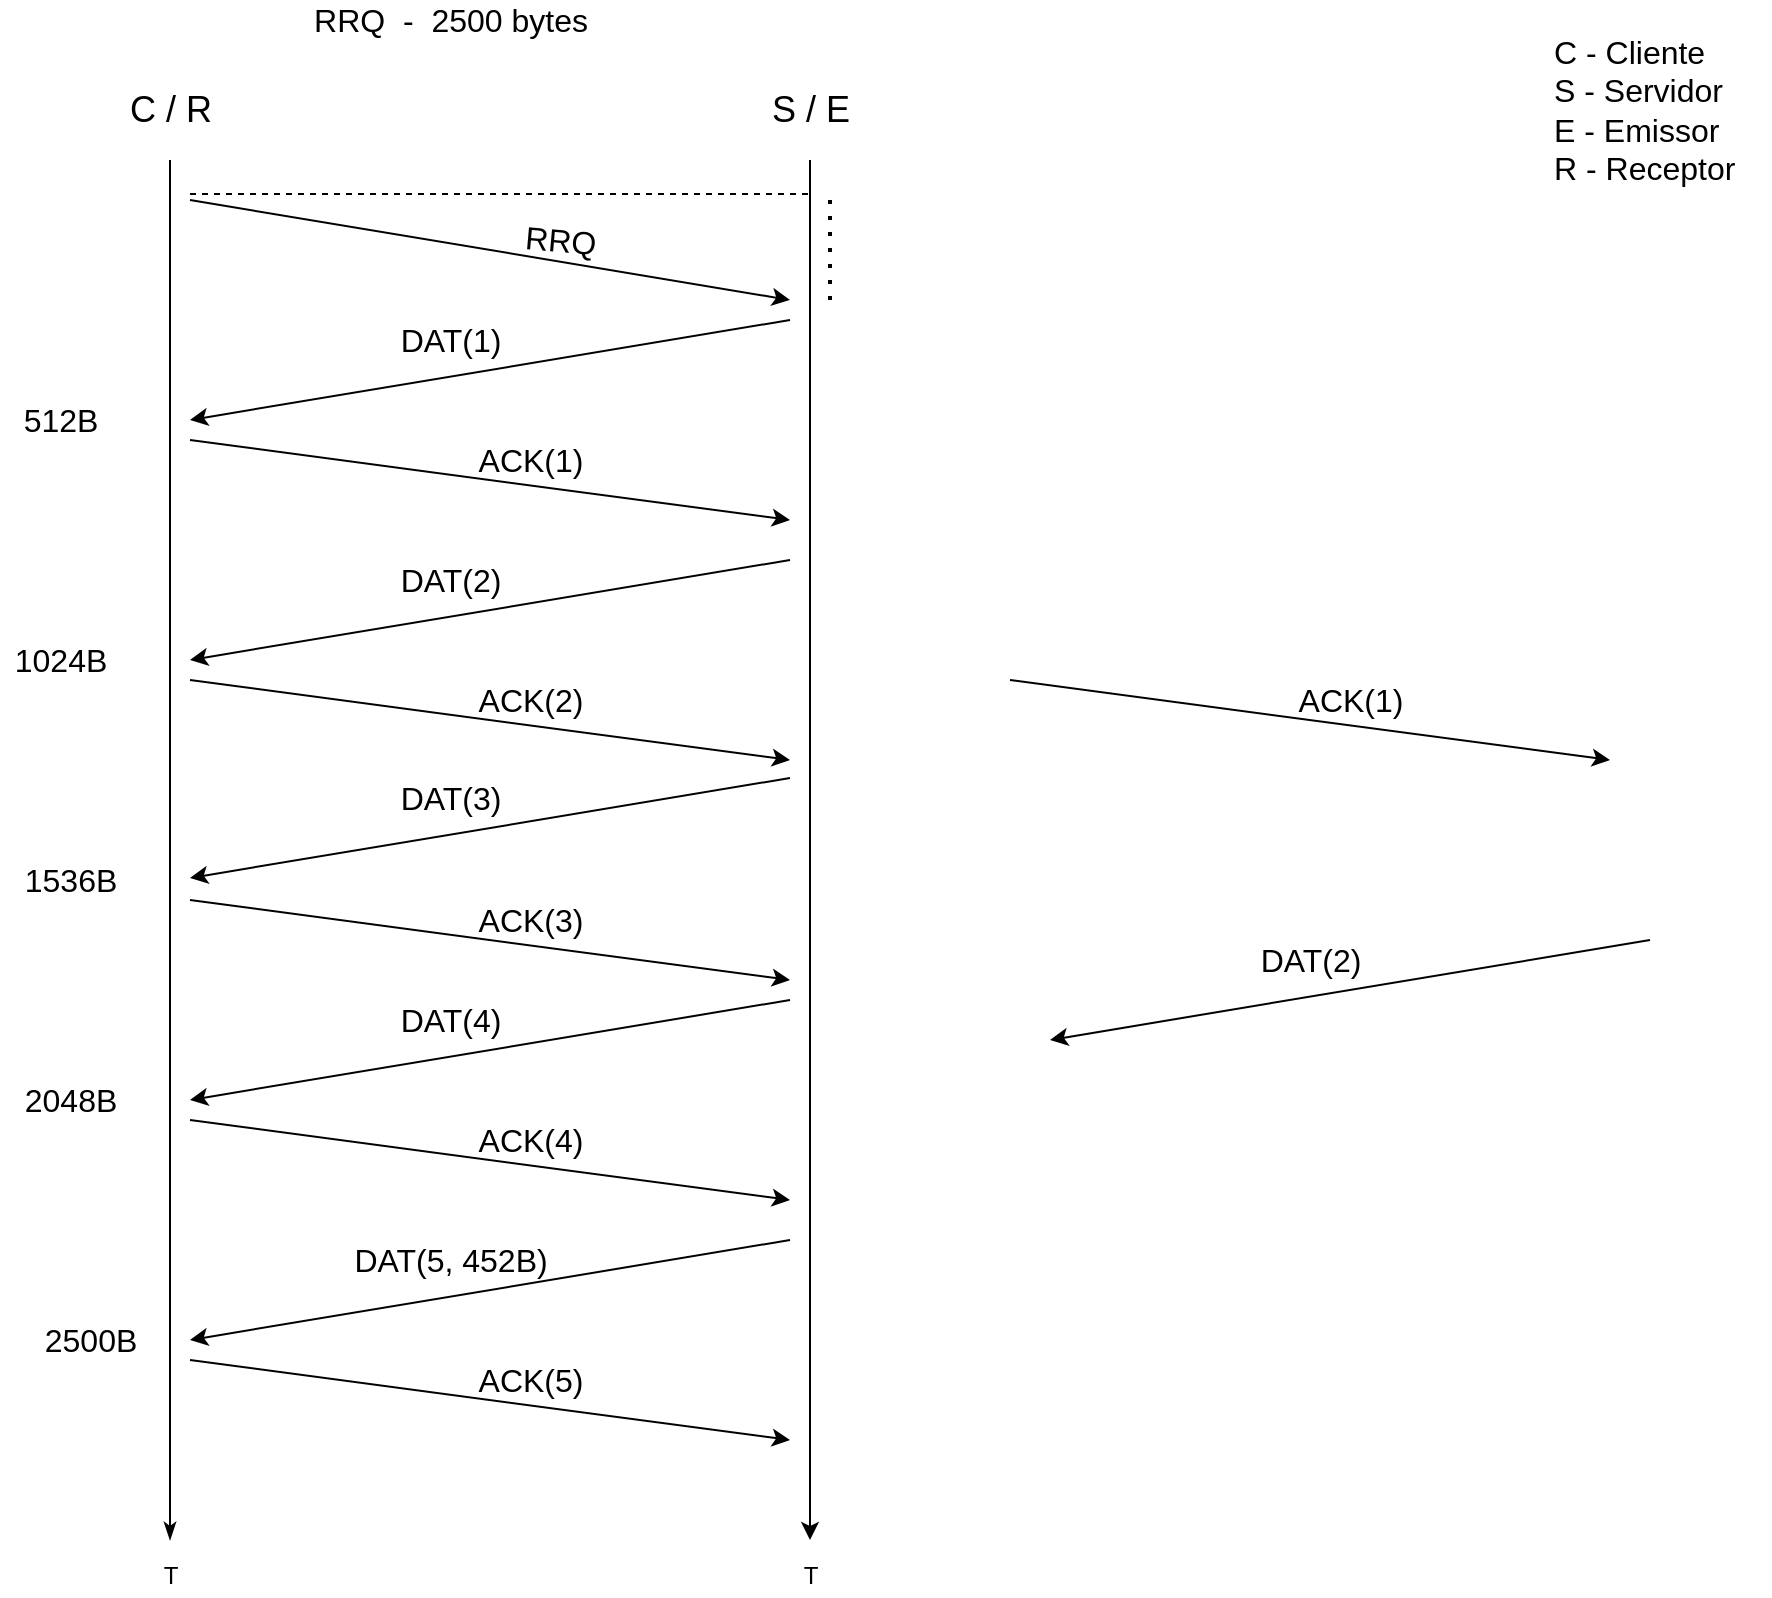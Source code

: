 <mxfile version="21.2.1" type="device" pages="4">
  <diagram id="YgB6XraWdOtSsOcZQZRv" name="RRQ">
    <mxGraphModel dx="1434" dy="925" grid="1" gridSize="10" guides="1" tooltips="1" connect="1" arrows="1" fold="1" page="1" pageScale="1" pageWidth="1169" pageHeight="827" math="0" shadow="0">
      <root>
        <mxCell id="0" />
        <mxCell id="1" parent="0" />
        <mxCell id="dNpubBIDQhL2eA7Wu7QT-1" value="" style="endArrow=none;html=1;rounded=0;startArrow=classicThin;startFill=1;" parent="1" edge="1">
          <mxGeometry width="50" height="50" relative="1" as="geometry">
            <mxPoint x="360" y="770" as="sourcePoint" />
            <mxPoint x="360" y="80" as="targetPoint" />
          </mxGeometry>
        </mxCell>
        <mxCell id="dNpubBIDQhL2eA7Wu7QT-2" value="" style="endArrow=none;html=1;rounded=0;startArrow=classic;startFill=1;" parent="1" edge="1">
          <mxGeometry width="50" height="50" relative="1" as="geometry">
            <mxPoint x="680" y="770" as="sourcePoint" />
            <mxPoint x="680" y="80" as="targetPoint" />
          </mxGeometry>
        </mxCell>
        <mxCell id="dNpubBIDQhL2eA7Wu7QT-3" value="T" style="text;html=1;align=center;verticalAlign=middle;resizable=0;points=[];autosize=1;strokeColor=none;fillColor=none;" parent="1" vertex="1">
          <mxGeometry x="350" y="778" width="20" height="20" as="geometry" />
        </mxCell>
        <mxCell id="dNpubBIDQhL2eA7Wu7QT-4" value="T" style="text;html=1;align=center;verticalAlign=middle;resizable=0;points=[];autosize=1;strokeColor=none;fillColor=none;" parent="1" vertex="1">
          <mxGeometry x="670" y="778" width="20" height="20" as="geometry" />
        </mxCell>
        <mxCell id="dNpubBIDQhL2eA7Wu7QT-5" value="C / R" style="text;html=1;align=center;verticalAlign=middle;resizable=0;points=[];autosize=1;strokeColor=none;fillColor=none;fontSize=18;" parent="1" vertex="1">
          <mxGeometry x="330" y="40" width="60" height="30" as="geometry" />
        </mxCell>
        <mxCell id="dNpubBIDQhL2eA7Wu7QT-6" value="C - Cliente&lt;br style=&quot;font-size: 16px;&quot;&gt;S - Servidor&lt;br style=&quot;font-size: 16px;&quot;&gt;E - Emissor&lt;br style=&quot;font-size: 16px;&quot;&gt;R - Receptor" style="text;html=1;align=left;verticalAlign=middle;resizable=0;points=[];autosize=1;strokeColor=none;fillColor=none;fontSize=16;" parent="1" vertex="1">
          <mxGeometry x="1050" y="15" width="110" height="80" as="geometry" />
        </mxCell>
        <mxCell id="dNpubBIDQhL2eA7Wu7QT-7" value="S / E" style="text;html=1;align=center;verticalAlign=middle;resizable=0;points=[];autosize=1;strokeColor=none;fillColor=none;fontSize=18;" parent="1" vertex="1">
          <mxGeometry x="655" y="40" width="50" height="30" as="geometry" />
        </mxCell>
        <mxCell id="dNpubBIDQhL2eA7Wu7QT-8" value="RRQ&amp;nbsp; -&amp;nbsp; 2500 bytes" style="text;html=1;align=center;verticalAlign=middle;resizable=0;points=[];autosize=1;strokeColor=none;fillColor=none;fontSize=16;" parent="1" vertex="1">
          <mxGeometry x="425" width="150" height="20" as="geometry" />
        </mxCell>
        <mxCell id="dNpubBIDQhL2eA7Wu7QT-9" value="" style="endArrow=classic;html=1;rounded=0;fontSize=16;" parent="1" edge="1">
          <mxGeometry width="50" height="50" relative="1" as="geometry">
            <mxPoint x="370" y="100" as="sourcePoint" />
            <mxPoint x="670" y="150" as="targetPoint" />
          </mxGeometry>
        </mxCell>
        <mxCell id="dNpubBIDQhL2eA7Wu7QT-10" value="" style="endArrow=none;html=1;rounded=0;fontSize=16;dashed=1;" parent="1" edge="1">
          <mxGeometry width="50" height="50" relative="1" as="geometry">
            <mxPoint x="370" y="97" as="sourcePoint" />
            <mxPoint x="680" y="97" as="targetPoint" />
          </mxGeometry>
        </mxCell>
        <mxCell id="dNpubBIDQhL2eA7Wu7QT-11" value="" style="endArrow=none;dashed=1;html=1;dashPattern=1 3;strokeWidth=2;rounded=0;fontSize=16;" parent="1" edge="1">
          <mxGeometry width="50" height="50" relative="1" as="geometry">
            <mxPoint x="690" y="150" as="sourcePoint" />
            <mxPoint x="690" y="100" as="targetPoint" />
          </mxGeometry>
        </mxCell>
        <mxCell id="dNpubBIDQhL2eA7Wu7QT-13" value="RRQ" style="text;html=1;align=center;verticalAlign=middle;resizable=0;points=[];autosize=1;strokeColor=none;fillColor=none;fontSize=16;rotation=5;" parent="1" vertex="1">
          <mxGeometry x="530" y="110" width="50" height="20" as="geometry" />
        </mxCell>
        <mxCell id="dNpubBIDQhL2eA7Wu7QT-14" value="" style="endArrow=classic;html=1;rounded=0;fontSize=16;" parent="1" edge="1">
          <mxGeometry width="50" height="50" relative="1" as="geometry">
            <mxPoint x="670" y="160" as="sourcePoint" />
            <mxPoint x="370" y="210" as="targetPoint" />
          </mxGeometry>
        </mxCell>
        <mxCell id="dNpubBIDQhL2eA7Wu7QT-15" value="DAT(1)" style="text;html=1;align=center;verticalAlign=middle;resizable=0;points=[];autosize=1;strokeColor=none;fillColor=none;fontSize=16;" parent="1" vertex="1">
          <mxGeometry x="465" y="160" width="70" height="20" as="geometry" />
        </mxCell>
        <mxCell id="dNpubBIDQhL2eA7Wu7QT-16" value="" style="endArrow=classic;html=1;rounded=0;fontSize=16;" parent="1" edge="1">
          <mxGeometry width="50" height="50" relative="1" as="geometry">
            <mxPoint x="370" y="220" as="sourcePoint" />
            <mxPoint x="670" y="260" as="targetPoint" />
          </mxGeometry>
        </mxCell>
        <mxCell id="dNpubBIDQhL2eA7Wu7QT-17" value="ACK(1)" style="text;html=1;align=center;verticalAlign=middle;resizable=0;points=[];autosize=1;strokeColor=none;fillColor=none;fontSize=16;" parent="1" vertex="1">
          <mxGeometry x="505" y="220" width="70" height="20" as="geometry" />
        </mxCell>
        <mxCell id="dNpubBIDQhL2eA7Wu7QT-18" value="512B" style="text;html=1;align=center;verticalAlign=middle;resizable=0;points=[];autosize=1;strokeColor=none;fillColor=none;fontSize=16;" parent="1" vertex="1">
          <mxGeometry x="280" y="200" width="50" height="20" as="geometry" />
        </mxCell>
        <mxCell id="dNpubBIDQhL2eA7Wu7QT-19" value="" style="endArrow=classic;html=1;rounded=0;fontSize=16;" parent="1" edge="1">
          <mxGeometry width="50" height="50" relative="1" as="geometry">
            <mxPoint x="670" y="280" as="sourcePoint" />
            <mxPoint x="370" y="330" as="targetPoint" />
          </mxGeometry>
        </mxCell>
        <mxCell id="dNpubBIDQhL2eA7Wu7QT-20" value="DAT(2)" style="text;html=1;align=center;verticalAlign=middle;resizable=0;points=[];autosize=1;strokeColor=none;fillColor=none;fontSize=16;" parent="1" vertex="1">
          <mxGeometry x="465" y="280" width="70" height="20" as="geometry" />
        </mxCell>
        <mxCell id="dNpubBIDQhL2eA7Wu7QT-21" value="1024B" style="text;html=1;align=center;verticalAlign=middle;resizable=0;points=[];autosize=1;strokeColor=none;fillColor=none;fontSize=16;" parent="1" vertex="1">
          <mxGeometry x="275" y="320" width="60" height="20" as="geometry" />
        </mxCell>
        <mxCell id="dNpubBIDQhL2eA7Wu7QT-22" value="" style="endArrow=classic;html=1;rounded=0;fontSize=16;" parent="1" edge="1">
          <mxGeometry width="50" height="50" relative="1" as="geometry">
            <mxPoint x="370" y="340" as="sourcePoint" />
            <mxPoint x="670" y="380" as="targetPoint" />
          </mxGeometry>
        </mxCell>
        <mxCell id="dNpubBIDQhL2eA7Wu7QT-23" value="ACK(2)" style="text;html=1;align=center;verticalAlign=middle;resizable=0;points=[];autosize=1;strokeColor=none;fillColor=none;fontSize=16;" parent="1" vertex="1">
          <mxGeometry x="505" y="340" width="70" height="20" as="geometry" />
        </mxCell>
        <mxCell id="dNpubBIDQhL2eA7Wu7QT-24" value="" style="endArrow=classic;html=1;rounded=0;fontSize=16;" parent="1" edge="1">
          <mxGeometry width="50" height="50" relative="1" as="geometry">
            <mxPoint x="780" y="340" as="sourcePoint" />
            <mxPoint x="1080" y="380" as="targetPoint" />
          </mxGeometry>
        </mxCell>
        <mxCell id="dNpubBIDQhL2eA7Wu7QT-25" value="ACK(1)" style="text;html=1;align=center;verticalAlign=middle;resizable=0;points=[];autosize=1;strokeColor=none;fillColor=none;fontSize=16;" parent="1" vertex="1">
          <mxGeometry x="915" y="340" width="70" height="20" as="geometry" />
        </mxCell>
        <mxCell id="dNpubBIDQhL2eA7Wu7QT-26" value="" style="endArrow=classic;html=1;rounded=0;fontSize=16;" parent="1" edge="1">
          <mxGeometry width="50" height="50" relative="1" as="geometry">
            <mxPoint x="670" y="389" as="sourcePoint" />
            <mxPoint x="370" y="439" as="targetPoint" />
          </mxGeometry>
        </mxCell>
        <mxCell id="dNpubBIDQhL2eA7Wu7QT-27" value="DAT(3)" style="text;html=1;align=center;verticalAlign=middle;resizable=0;points=[];autosize=1;strokeColor=none;fillColor=none;fontSize=16;" parent="1" vertex="1">
          <mxGeometry x="465" y="389" width="70" height="20" as="geometry" />
        </mxCell>
        <mxCell id="dNpubBIDQhL2eA7Wu7QT-28" value="" style="endArrow=classic;html=1;rounded=0;fontSize=16;" parent="1" edge="1">
          <mxGeometry width="50" height="50" relative="1" as="geometry">
            <mxPoint x="1100" y="470" as="sourcePoint" />
            <mxPoint x="800" y="520" as="targetPoint" />
          </mxGeometry>
        </mxCell>
        <mxCell id="dNpubBIDQhL2eA7Wu7QT-29" value="DAT(2)" style="text;html=1;align=center;verticalAlign=middle;resizable=0;points=[];autosize=1;strokeColor=none;fillColor=none;fontSize=16;" parent="1" vertex="1">
          <mxGeometry x="895" y="470" width="70" height="20" as="geometry" />
        </mxCell>
        <mxCell id="dNpubBIDQhL2eA7Wu7QT-30" value="1536B" style="text;html=1;align=center;verticalAlign=middle;resizable=0;points=[];autosize=1;strokeColor=none;fillColor=none;fontSize=16;" parent="1" vertex="1">
          <mxGeometry x="280" y="430" width="60" height="20" as="geometry" />
        </mxCell>
        <mxCell id="dNpubBIDQhL2eA7Wu7QT-31" value="" style="endArrow=classic;html=1;rounded=0;fontSize=16;" parent="1" edge="1">
          <mxGeometry width="50" height="50" relative="1" as="geometry">
            <mxPoint x="370" y="450" as="sourcePoint" />
            <mxPoint x="670" y="490" as="targetPoint" />
          </mxGeometry>
        </mxCell>
        <mxCell id="dNpubBIDQhL2eA7Wu7QT-32" value="ACK(3)" style="text;html=1;align=center;verticalAlign=middle;resizable=0;points=[];autosize=1;strokeColor=none;fillColor=none;fontSize=16;" parent="1" vertex="1">
          <mxGeometry x="505" y="450" width="70" height="20" as="geometry" />
        </mxCell>
        <mxCell id="dNpubBIDQhL2eA7Wu7QT-33" value="" style="endArrow=classic;html=1;rounded=0;fontSize=16;" parent="1" edge="1">
          <mxGeometry width="50" height="50" relative="1" as="geometry">
            <mxPoint x="670" y="500" as="sourcePoint" />
            <mxPoint x="370" y="550" as="targetPoint" />
          </mxGeometry>
        </mxCell>
        <mxCell id="dNpubBIDQhL2eA7Wu7QT-34" value="DAT(4)" style="text;html=1;align=center;verticalAlign=middle;resizable=0;points=[];autosize=1;strokeColor=none;fillColor=none;fontSize=16;" parent="1" vertex="1">
          <mxGeometry x="465" y="500" width="70" height="20" as="geometry" />
        </mxCell>
        <mxCell id="dNpubBIDQhL2eA7Wu7QT-36" value="2048B" style="text;html=1;align=center;verticalAlign=middle;resizable=0;points=[];autosize=1;strokeColor=none;fillColor=none;fontSize=16;" parent="1" vertex="1">
          <mxGeometry x="280" y="540" width="60" height="20" as="geometry" />
        </mxCell>
        <mxCell id="dNpubBIDQhL2eA7Wu7QT-37" value="" style="endArrow=classic;html=1;rounded=0;fontSize=16;" parent="1" edge="1">
          <mxGeometry width="50" height="50" relative="1" as="geometry">
            <mxPoint x="370" y="560" as="sourcePoint" />
            <mxPoint x="670" y="600" as="targetPoint" />
          </mxGeometry>
        </mxCell>
        <mxCell id="dNpubBIDQhL2eA7Wu7QT-38" value="ACK(4)" style="text;html=1;align=center;verticalAlign=middle;resizable=0;points=[];autosize=1;strokeColor=none;fillColor=none;fontSize=16;" parent="1" vertex="1">
          <mxGeometry x="505" y="560" width="70" height="20" as="geometry" />
        </mxCell>
        <mxCell id="dNpubBIDQhL2eA7Wu7QT-39" value="" style="endArrow=classic;html=1;rounded=0;fontSize=16;" parent="1" edge="1">
          <mxGeometry width="50" height="50" relative="1" as="geometry">
            <mxPoint x="670" y="620" as="sourcePoint" />
            <mxPoint x="370" y="670" as="targetPoint" />
          </mxGeometry>
        </mxCell>
        <mxCell id="dNpubBIDQhL2eA7Wu7QT-40" value="DAT(5, 452B)" style="text;html=1;align=center;verticalAlign=middle;resizable=0;points=[];autosize=1;strokeColor=none;fillColor=none;fontSize=16;" parent="1" vertex="1">
          <mxGeometry x="445" y="620" width="110" height="20" as="geometry" />
        </mxCell>
        <mxCell id="dNpubBIDQhL2eA7Wu7QT-42" value="2500B" style="text;html=1;align=center;verticalAlign=middle;resizable=0;points=[];autosize=1;strokeColor=none;fillColor=none;fontSize=16;" parent="1" vertex="1">
          <mxGeometry x="290" y="660" width="60" height="20" as="geometry" />
        </mxCell>
        <mxCell id="dNpubBIDQhL2eA7Wu7QT-43" value="" style="endArrow=classic;html=1;rounded=0;fontSize=16;" parent="1" edge="1">
          <mxGeometry width="50" height="50" relative="1" as="geometry">
            <mxPoint x="370" y="680" as="sourcePoint" />
            <mxPoint x="670" y="720" as="targetPoint" />
          </mxGeometry>
        </mxCell>
        <mxCell id="dNpubBIDQhL2eA7Wu7QT-44" value="ACK(5)" style="text;html=1;align=center;verticalAlign=middle;resizable=0;points=[];autosize=1;strokeColor=none;fillColor=none;fontSize=16;" parent="1" vertex="1">
          <mxGeometry x="505" y="680" width="70" height="20" as="geometry" />
        </mxCell>
      </root>
    </mxGraphModel>
  </diagram>
  <diagram id="hvEuCJ93GC18a9NEEStX" name="RRQ (erro DAT)">
    <mxGraphModel dx="1169" dy="922" grid="1" gridSize="10" guides="1" tooltips="1" connect="1" arrows="1" fold="1" page="1" pageScale="1" pageWidth="1169" pageHeight="827" math="0" shadow="0">
      <root>
        <mxCell id="0" />
        <mxCell id="1" parent="0" />
        <mxCell id="cgkKiZOeIZy3N6EwRu0r-1" value="" style="endArrow=none;html=1;rounded=0;startArrow=classicThin;startFill=1;" parent="1" edge="1">
          <mxGeometry width="50" height="50" relative="1" as="geometry">
            <mxPoint x="765" y="770" as="sourcePoint" />
            <mxPoint x="765" y="80" as="targetPoint" />
          </mxGeometry>
        </mxCell>
        <mxCell id="cgkKiZOeIZy3N6EwRu0r-2" value="" style="endArrow=none;html=1;rounded=0;startArrow=classic;startFill=1;" parent="1" edge="1">
          <mxGeometry width="50" height="50" relative="1" as="geometry">
            <mxPoint x="1085" y="770" as="sourcePoint" />
            <mxPoint x="1085" y="80" as="targetPoint" />
          </mxGeometry>
        </mxCell>
        <mxCell id="cgkKiZOeIZy3N6EwRu0r-3" value="T" style="text;html=1;align=center;verticalAlign=middle;resizable=0;points=[];autosize=1;strokeColor=none;fillColor=none;" parent="1" vertex="1">
          <mxGeometry x="755" y="778" width="20" height="20" as="geometry" />
        </mxCell>
        <mxCell id="cgkKiZOeIZy3N6EwRu0r-4" value="T" style="text;html=1;align=center;verticalAlign=middle;resizable=0;points=[];autosize=1;strokeColor=none;fillColor=none;" parent="1" vertex="1">
          <mxGeometry x="1075" y="778" width="20" height="20" as="geometry" />
        </mxCell>
        <mxCell id="cgkKiZOeIZy3N6EwRu0r-5" value="C / R" style="text;html=1;align=center;verticalAlign=middle;resizable=0;points=[];autosize=1;strokeColor=none;fillColor=none;fontSize=18;" parent="1" vertex="1">
          <mxGeometry x="735" y="40" width="60" height="30" as="geometry" />
        </mxCell>
        <mxCell id="cgkKiZOeIZy3N6EwRu0r-7" value="S / E" style="text;html=1;align=center;verticalAlign=middle;resizable=0;points=[];autosize=1;strokeColor=none;fillColor=none;fontSize=18;" parent="1" vertex="1">
          <mxGeometry x="1060" y="40" width="50" height="30" as="geometry" />
        </mxCell>
        <mxCell id="cgkKiZOeIZy3N6EwRu0r-8" value="RRQ&amp;nbsp; -&amp;nbsp; 2500 bytes" style="text;html=1;align=center;verticalAlign=middle;resizable=0;points=[];autosize=1;strokeColor=none;fillColor=none;fontSize=16;" parent="1" vertex="1">
          <mxGeometry x="425" width="150" height="20" as="geometry" />
        </mxCell>
        <mxCell id="cgkKiZOeIZy3N6EwRu0r-9" value="" style="endArrow=classic;html=1;rounded=0;fontSize=16;" parent="1" edge="1">
          <mxGeometry width="50" height="50" relative="1" as="geometry">
            <mxPoint x="775" y="100" as="sourcePoint" />
            <mxPoint x="1075" y="150" as="targetPoint" />
          </mxGeometry>
        </mxCell>
        <mxCell id="cgkKiZOeIZy3N6EwRu0r-10" value="" style="endArrow=none;html=1;rounded=0;fontSize=16;dashed=1;" parent="1" edge="1">
          <mxGeometry width="50" height="50" relative="1" as="geometry">
            <mxPoint x="775" y="97" as="sourcePoint" />
            <mxPoint x="1085" y="97" as="targetPoint" />
          </mxGeometry>
        </mxCell>
        <mxCell id="cgkKiZOeIZy3N6EwRu0r-11" value="" style="endArrow=none;dashed=1;html=1;dashPattern=1 3;strokeWidth=2;rounded=0;fontSize=16;" parent="1" edge="1">
          <mxGeometry width="50" height="50" relative="1" as="geometry">
            <mxPoint x="1095" y="150" as="sourcePoint" />
            <mxPoint x="1095" y="100" as="targetPoint" />
          </mxGeometry>
        </mxCell>
        <mxCell id="cgkKiZOeIZy3N6EwRu0r-12" value="RRQ" style="text;html=1;align=center;verticalAlign=middle;resizable=0;points=[];autosize=1;strokeColor=none;fillColor=none;fontSize=16;rotation=5;" parent="1" vertex="1">
          <mxGeometry x="935" y="110" width="50" height="20" as="geometry" />
        </mxCell>
        <mxCell id="cgkKiZOeIZy3N6EwRu0r-13" value="" style="endArrow=classic;html=1;rounded=0;fontSize=16;" parent="1" edge="1">
          <mxGeometry width="50" height="50" relative="1" as="geometry">
            <mxPoint x="1075" y="160" as="sourcePoint" />
            <mxPoint x="775" y="210" as="targetPoint" />
          </mxGeometry>
        </mxCell>
        <mxCell id="cgkKiZOeIZy3N6EwRu0r-14" value="DAT(1)" style="text;html=1;align=center;verticalAlign=middle;resizable=0;points=[];autosize=1;strokeColor=none;fillColor=none;fontSize=16;" parent="1" vertex="1">
          <mxGeometry x="870" y="160" width="70" height="20" as="geometry" />
        </mxCell>
        <mxCell id="cgkKiZOeIZy3N6EwRu0r-15" value="" style="endArrow=classic;html=1;rounded=0;fontSize=16;" parent="1" edge="1">
          <mxGeometry width="50" height="50" relative="1" as="geometry">
            <mxPoint x="775" y="220" as="sourcePoint" />
            <mxPoint x="1075" y="260" as="targetPoint" />
          </mxGeometry>
        </mxCell>
        <mxCell id="cgkKiZOeIZy3N6EwRu0r-16" value="ACK(1)" style="text;html=1;align=center;verticalAlign=middle;resizable=0;points=[];autosize=1;strokeColor=none;fillColor=none;fontSize=16;" parent="1" vertex="1">
          <mxGeometry x="910" y="220" width="70" height="20" as="geometry" />
        </mxCell>
        <mxCell id="cgkKiZOeIZy3N6EwRu0r-17" value="512B" style="text;html=1;align=center;verticalAlign=middle;resizable=0;points=[];autosize=1;strokeColor=none;fillColor=none;fontSize=16;" parent="1" vertex="1">
          <mxGeometry x="685" y="200" width="50" height="20" as="geometry" />
        </mxCell>
        <mxCell id="cgkKiZOeIZy3N6EwRu0r-18" value="" style="endArrow=classic;html=1;rounded=0;fontSize=16;" parent="1" edge="1">
          <mxGeometry width="50" height="50" relative="1" as="geometry">
            <mxPoint x="1075" y="280" as="sourcePoint" />
            <mxPoint x="775" y="330" as="targetPoint" />
          </mxGeometry>
        </mxCell>
        <mxCell id="cgkKiZOeIZy3N6EwRu0r-19" value="DAT(2)" style="text;html=1;align=center;verticalAlign=middle;resizable=0;points=[];autosize=1;strokeColor=none;fillColor=none;fontSize=16;" parent="1" vertex="1">
          <mxGeometry x="870" y="280" width="70" height="20" as="geometry" />
        </mxCell>
        <mxCell id="cgkKiZOeIZy3N6EwRu0r-20" value="1024B" style="text;html=1;align=center;verticalAlign=middle;resizable=0;points=[];autosize=1;strokeColor=none;fillColor=none;fontSize=16;" parent="1" vertex="1">
          <mxGeometry x="680" y="320" width="60" height="20" as="geometry" />
        </mxCell>
        <mxCell id="cgkKiZOeIZy3N6EwRu0r-21" value="" style="endArrow=classic;html=1;rounded=0;fontSize=16;" parent="1" edge="1">
          <mxGeometry width="50" height="50" relative="1" as="geometry">
            <mxPoint x="775" y="340" as="sourcePoint" />
            <mxPoint x="1075" y="380" as="targetPoint" />
          </mxGeometry>
        </mxCell>
        <mxCell id="cgkKiZOeIZy3N6EwRu0r-22" value="ACK(2)" style="text;html=1;align=center;verticalAlign=middle;resizable=0;points=[];autosize=1;strokeColor=none;fillColor=none;fontSize=16;" parent="1" vertex="1">
          <mxGeometry x="910" y="340" width="70" height="20" as="geometry" />
        </mxCell>
        <mxCell id="cgkKiZOeIZy3N6EwRu0r-25" value="" style="endArrow=classic;html=1;rounded=0;fontSize=16;" parent="1" edge="1">
          <mxGeometry width="50" height="50" relative="1" as="geometry">
            <mxPoint x="1075" y="389" as="sourcePoint" />
            <mxPoint x="915" y="420" as="targetPoint" />
          </mxGeometry>
        </mxCell>
        <mxCell id="cgkKiZOeIZy3N6EwRu0r-26" value="DAT(3)" style="text;html=1;align=center;verticalAlign=middle;resizable=0;points=[];autosize=1;strokeColor=none;fillColor=none;fontSize=16;" parent="1" vertex="1">
          <mxGeometry x="870" y="389" width="70" height="20" as="geometry" />
        </mxCell>
        <mxCell id="cgkKiZOeIZy3N6EwRu0r-42" value="X" style="text;html=1;align=center;verticalAlign=middle;resizable=0;points=[];autosize=1;strokeColor=none;fillColor=none;fontSize=16;" parent="1" vertex="1">
          <mxGeometry x="880" y="413" width="30" height="20" as="geometry" />
        </mxCell>
        <mxCell id="cgkKiZOeIZy3N6EwRu0r-44" value="" style="endArrow=none;dashed=1;html=1;dashPattern=1 3;strokeWidth=2;rounded=0;fontSize=16;" parent="1" edge="1">
          <mxGeometry width="50" height="50" relative="1" as="geometry">
            <mxPoint x="1095" y="499" as="sourcePoint" />
            <mxPoint x="1095" y="389" as="targetPoint" />
          </mxGeometry>
        </mxCell>
        <mxCell id="cgkKiZOeIZy3N6EwRu0r-47" value="" style="endArrow=classic;html=1;rounded=0;fontSize=16;" parent="1" edge="1">
          <mxGeometry width="50" height="50" relative="1" as="geometry">
            <mxPoint x="1075" y="490" as="sourcePoint" />
            <mxPoint x="785" y="530" as="targetPoint" />
          </mxGeometry>
        </mxCell>
        <mxCell id="cgkKiZOeIZy3N6EwRu0r-48" value="DAT(3)" style="text;html=1;align=center;verticalAlign=middle;resizable=0;points=[];autosize=1;strokeColor=none;fillColor=none;fontSize=16;" parent="1" vertex="1">
          <mxGeometry x="880" y="490" width="70" height="20" as="geometry" />
        </mxCell>
        <mxCell id="cgkKiZOeIZy3N6EwRu0r-49" value="" style="endArrow=classic;html=1;rounded=0;fontSize=16;" parent="1" edge="1">
          <mxGeometry width="50" height="50" relative="1" as="geometry">
            <mxPoint x="785" y="540" as="sourcePoint" />
            <mxPoint x="1085" y="580" as="targetPoint" />
          </mxGeometry>
        </mxCell>
        <mxCell id="cgkKiZOeIZy3N6EwRu0r-50" value="ACK(3)" style="text;html=1;align=center;verticalAlign=middle;resizable=0;points=[];autosize=1;strokeColor=none;fillColor=none;fontSize=16;" parent="1" vertex="1">
          <mxGeometry x="910" y="540" width="70" height="20" as="geometry" />
        </mxCell>
        <mxCell id="cgkKiZOeIZy3N6EwRu0r-80" value="" style="endArrow=none;html=1;rounded=0;startArrow=classicThin;startFill=1;" parent="1" edge="1">
          <mxGeometry width="50" height="50" relative="1" as="geometry">
            <mxPoint x="165" y="770" as="sourcePoint" />
            <mxPoint x="165" y="80" as="targetPoint" />
          </mxGeometry>
        </mxCell>
        <mxCell id="cgkKiZOeIZy3N6EwRu0r-81" value="" style="endArrow=none;html=1;rounded=0;startArrow=classic;startFill=1;" parent="1" edge="1">
          <mxGeometry width="50" height="50" relative="1" as="geometry">
            <mxPoint x="485" y="770" as="sourcePoint" />
            <mxPoint x="485" y="80" as="targetPoint" />
          </mxGeometry>
        </mxCell>
        <mxCell id="cgkKiZOeIZy3N6EwRu0r-82" value="T" style="text;html=1;align=center;verticalAlign=middle;resizable=0;points=[];autosize=1;strokeColor=none;fillColor=none;" parent="1" vertex="1">
          <mxGeometry x="155" y="778" width="20" height="20" as="geometry" />
        </mxCell>
        <mxCell id="cgkKiZOeIZy3N6EwRu0r-83" value="T" style="text;html=1;align=center;verticalAlign=middle;resizable=0;points=[];autosize=1;strokeColor=none;fillColor=none;" parent="1" vertex="1">
          <mxGeometry x="475" y="778" width="20" height="20" as="geometry" />
        </mxCell>
        <mxCell id="cgkKiZOeIZy3N6EwRu0r-84" value="C / R" style="text;html=1;align=center;verticalAlign=middle;resizable=0;points=[];autosize=1;strokeColor=none;fillColor=none;fontSize=18;" parent="1" vertex="1">
          <mxGeometry x="135" y="40" width="60" height="30" as="geometry" />
        </mxCell>
        <mxCell id="cgkKiZOeIZy3N6EwRu0r-85" value="S / E" style="text;html=1;align=center;verticalAlign=middle;resizable=0;points=[];autosize=1;strokeColor=none;fillColor=none;fontSize=18;" parent="1" vertex="1">
          <mxGeometry x="460" y="40" width="50" height="30" as="geometry" />
        </mxCell>
        <mxCell id="cgkKiZOeIZy3N6EwRu0r-86" value="" style="endArrow=classic;html=1;rounded=0;fontSize=16;" parent="1" edge="1">
          <mxGeometry width="50" height="50" relative="1" as="geometry">
            <mxPoint x="175" y="100" as="sourcePoint" />
            <mxPoint x="475" y="150" as="targetPoint" />
          </mxGeometry>
        </mxCell>
        <mxCell id="cgkKiZOeIZy3N6EwRu0r-87" value="" style="endArrow=none;html=1;rounded=0;fontSize=16;dashed=1;" parent="1" edge="1">
          <mxGeometry width="50" height="50" relative="1" as="geometry">
            <mxPoint x="175" y="97" as="sourcePoint" />
            <mxPoint x="485" y="97" as="targetPoint" />
          </mxGeometry>
        </mxCell>
        <mxCell id="cgkKiZOeIZy3N6EwRu0r-88" value="" style="endArrow=none;dashed=1;html=1;dashPattern=1 3;strokeWidth=2;rounded=0;fontSize=16;" parent="1" edge="1">
          <mxGeometry width="50" height="50" relative="1" as="geometry">
            <mxPoint x="495" y="150" as="sourcePoint" />
            <mxPoint x="495" y="100" as="targetPoint" />
          </mxGeometry>
        </mxCell>
        <mxCell id="cgkKiZOeIZy3N6EwRu0r-89" value="RRQ" style="text;html=1;align=center;verticalAlign=middle;resizable=0;points=[];autosize=1;strokeColor=none;fillColor=none;fontSize=16;rotation=5;" parent="1" vertex="1">
          <mxGeometry x="335" y="110" width="50" height="20" as="geometry" />
        </mxCell>
        <mxCell id="cgkKiZOeIZy3N6EwRu0r-90" value="" style="endArrow=classic;html=1;rounded=0;fontSize=16;" parent="1" edge="1">
          <mxGeometry width="50" height="50" relative="1" as="geometry">
            <mxPoint x="475" y="160" as="sourcePoint" />
            <mxPoint x="175" y="210" as="targetPoint" />
          </mxGeometry>
        </mxCell>
        <mxCell id="cgkKiZOeIZy3N6EwRu0r-91" value="DAT(1)" style="text;html=1;align=center;verticalAlign=middle;resizable=0;points=[];autosize=1;strokeColor=none;fillColor=none;fontSize=16;" parent="1" vertex="1">
          <mxGeometry x="270" y="160" width="70" height="20" as="geometry" />
        </mxCell>
        <mxCell id="cgkKiZOeIZy3N6EwRu0r-92" value="" style="endArrow=classic;html=1;rounded=0;fontSize=16;" parent="1" edge="1">
          <mxGeometry width="50" height="50" relative="1" as="geometry">
            <mxPoint x="175" y="220" as="sourcePoint" />
            <mxPoint x="475" y="260" as="targetPoint" />
          </mxGeometry>
        </mxCell>
        <mxCell id="cgkKiZOeIZy3N6EwRu0r-93" value="ACK(1)" style="text;html=1;align=center;verticalAlign=middle;resizable=0;points=[];autosize=1;strokeColor=none;fillColor=none;fontSize=16;" parent="1" vertex="1">
          <mxGeometry x="310" y="220" width="70" height="20" as="geometry" />
        </mxCell>
        <mxCell id="cgkKiZOeIZy3N6EwRu0r-94" value="512B" style="text;html=1;align=center;verticalAlign=middle;resizable=0;points=[];autosize=1;strokeColor=none;fillColor=none;fontSize=16;" parent="1" vertex="1">
          <mxGeometry x="85" y="200" width="50" height="20" as="geometry" />
        </mxCell>
        <mxCell id="cgkKiZOeIZy3N6EwRu0r-95" value="" style="endArrow=classic;html=1;rounded=0;fontSize=16;" parent="1" edge="1">
          <mxGeometry width="50" height="50" relative="1" as="geometry">
            <mxPoint x="475" y="280" as="sourcePoint" />
            <mxPoint x="175" y="330" as="targetPoint" />
          </mxGeometry>
        </mxCell>
        <mxCell id="cgkKiZOeIZy3N6EwRu0r-96" value="DAT(2)" style="text;html=1;align=center;verticalAlign=middle;resizable=0;points=[];autosize=1;strokeColor=none;fillColor=none;fontSize=16;" parent="1" vertex="1">
          <mxGeometry x="270" y="280" width="70" height="20" as="geometry" />
        </mxCell>
        <mxCell id="cgkKiZOeIZy3N6EwRu0r-97" value="1024B" style="text;html=1;align=center;verticalAlign=middle;resizable=0;points=[];autosize=1;strokeColor=none;fillColor=none;fontSize=16;" parent="1" vertex="1">
          <mxGeometry x="80" y="320" width="60" height="20" as="geometry" />
        </mxCell>
        <mxCell id="cgkKiZOeIZy3N6EwRu0r-98" value="" style="endArrow=classic;html=1;rounded=0;fontSize=16;" parent="1" edge="1">
          <mxGeometry width="50" height="50" relative="1" as="geometry">
            <mxPoint x="175" y="340" as="sourcePoint" />
            <mxPoint x="475" y="380" as="targetPoint" />
          </mxGeometry>
        </mxCell>
        <mxCell id="cgkKiZOeIZy3N6EwRu0r-99" value="ACK(2)" style="text;html=1;align=center;verticalAlign=middle;resizable=0;points=[];autosize=1;strokeColor=none;fillColor=none;fontSize=16;" parent="1" vertex="1">
          <mxGeometry x="310" y="340" width="70" height="20" as="geometry" />
        </mxCell>
        <mxCell id="cgkKiZOeIZy3N6EwRu0r-100" value="" style="endArrow=classic;html=1;rounded=0;fontSize=16;" parent="1" edge="1">
          <mxGeometry width="50" height="50" relative="1" as="geometry">
            <mxPoint x="475" y="389" as="sourcePoint" />
            <mxPoint x="315" y="420" as="targetPoint" />
          </mxGeometry>
        </mxCell>
        <mxCell id="cgkKiZOeIZy3N6EwRu0r-101" value="DAT(3)" style="text;html=1;align=center;verticalAlign=middle;resizable=0;points=[];autosize=1;strokeColor=none;fillColor=none;fontSize=16;" parent="1" vertex="1">
          <mxGeometry x="270" y="389" width="70" height="20" as="geometry" />
        </mxCell>
        <mxCell id="cgkKiZOeIZy3N6EwRu0r-102" value="X" style="text;html=1;align=center;verticalAlign=middle;resizable=0;points=[];autosize=1;strokeColor=none;fillColor=none;fontSize=16;" parent="1" vertex="1">
          <mxGeometry x="280" y="413" width="30" height="20" as="geometry" />
        </mxCell>
        <mxCell id="cgkKiZOeIZy3N6EwRu0r-103" value="" style="endArrow=none;dashed=1;html=1;dashPattern=1 3;strokeWidth=2;rounded=0;fontSize=16;" parent="1" edge="1">
          <mxGeometry width="50" height="50" relative="1" as="geometry">
            <mxPoint x="151" y="450" as="sourcePoint" />
            <mxPoint x="151" y="340" as="targetPoint" />
          </mxGeometry>
        </mxCell>
        <mxCell id="cgkKiZOeIZy3N6EwRu0r-104" value="" style="endArrow=none;dashed=1;html=1;dashPattern=1 3;strokeWidth=2;rounded=0;fontSize=16;" parent="1" edge="1">
          <mxGeometry width="50" height="50" relative="1" as="geometry">
            <mxPoint x="495" y="532" as="sourcePoint" />
            <mxPoint x="495" y="397" as="targetPoint" />
          </mxGeometry>
        </mxCell>
        <mxCell id="cgkKiZOeIZy3N6EwRu0r-105" value="" style="endArrow=classic;html=1;rounded=0;fontSize=16;" parent="1" edge="1">
          <mxGeometry width="50" height="50" relative="1" as="geometry">
            <mxPoint x="470" y="510" as="sourcePoint" />
            <mxPoint x="180" y="550" as="targetPoint" />
          </mxGeometry>
        </mxCell>
        <mxCell id="cgkKiZOeIZy3N6EwRu0r-106" value="DAT(3)" style="text;html=1;align=center;verticalAlign=middle;resizable=0;points=[];autosize=1;strokeColor=none;fillColor=none;fontSize=16;" parent="1" vertex="1">
          <mxGeometry x="275" y="510" width="70" height="20" as="geometry" />
        </mxCell>
        <mxCell id="cgkKiZOeIZy3N6EwRu0r-107" value="" style="endArrow=classic;html=1;rounded=0;fontSize=16;" parent="1" edge="1">
          <mxGeometry width="50" height="50" relative="1" as="geometry">
            <mxPoint x="165" y="450" as="sourcePoint" />
            <mxPoint x="465" y="490" as="targetPoint" />
          </mxGeometry>
        </mxCell>
        <mxCell id="cgkKiZOeIZy3N6EwRu0r-108" value="ACK(2)" style="text;html=1;align=center;verticalAlign=middle;resizable=0;points=[];autosize=1;strokeColor=none;fillColor=none;fontSize=16;" parent="1" vertex="1">
          <mxGeometry x="290" y="450" width="70" height="20" as="geometry" />
        </mxCell>
      </root>
    </mxGraphModel>
  </diagram>
  <diagram id="fneLlodjCTJVrSFPwkJU" name="WRQ">
    <mxGraphModel dx="1434" dy="925" grid="1" gridSize="10" guides="1" tooltips="1" connect="1" arrows="1" fold="1" page="1" pageScale="1" pageWidth="827" pageHeight="1169" math="0" shadow="0">
      <root>
        <mxCell id="0" />
        <mxCell id="1" parent="0" />
        <mxCell id="ZJhVPzHzz04Rej_fqiO_-1" value="WRQ&amp;nbsp; -&amp;nbsp; 2560 bytes" style="text;html=1;align=center;verticalAlign=middle;resizable=0;points=[];autosize=1;strokeColor=none;fillColor=none;fontSize=16;" parent="1" vertex="1">
          <mxGeometry x="425" y="1" width="160" height="20" as="geometry" />
        </mxCell>
        <mxCell id="U8hw2oZMTjpd9uHfugVz-1" value="" style="endArrow=none;html=1;rounded=0;startArrow=classicThin;startFill=1;" parent="1" edge="1">
          <mxGeometry width="50" height="50" relative="1" as="geometry">
            <mxPoint x="360" y="850" as="sourcePoint" />
            <mxPoint x="360" y="50" as="targetPoint" />
          </mxGeometry>
        </mxCell>
        <mxCell id="U8hw2oZMTjpd9uHfugVz-2" value="" style="endArrow=none;html=1;rounded=0;startArrow=classic;startFill=1;" parent="1" edge="1">
          <mxGeometry width="50" height="50" relative="1" as="geometry">
            <mxPoint x="680" y="850" as="sourcePoint" />
            <mxPoint x="680" y="50" as="targetPoint" />
          </mxGeometry>
        </mxCell>
        <mxCell id="U8hw2oZMTjpd9uHfugVz-3" value="T" style="text;html=1;align=center;verticalAlign=middle;resizable=0;points=[];autosize=1;strokeColor=none;fillColor=none;" parent="1" vertex="1">
          <mxGeometry x="350" y="860" width="20" height="20" as="geometry" />
        </mxCell>
        <mxCell id="U8hw2oZMTjpd9uHfugVz-4" value="T" style="text;html=1;align=center;verticalAlign=middle;resizable=0;points=[];autosize=1;strokeColor=none;fillColor=none;" parent="1" vertex="1">
          <mxGeometry x="670" y="860" width="20" height="20" as="geometry" />
        </mxCell>
        <mxCell id="U8hw2oZMTjpd9uHfugVz-5" value="C / E" style="text;html=1;align=center;verticalAlign=middle;resizable=0;points=[];autosize=1;strokeColor=none;fillColor=none;fontSize=18;" parent="1" vertex="1">
          <mxGeometry x="330" y="16" width="60" height="30" as="geometry" />
        </mxCell>
        <mxCell id="U8hw2oZMTjpd9uHfugVz-6" value="C - Cliente&lt;br style=&quot;font-size: 16px;&quot;&gt;S - Servidor&lt;br style=&quot;font-size: 16px;&quot;&gt;E - Emissor&lt;br style=&quot;font-size: 16px;&quot;&gt;R - Receptor" style="text;html=1;align=left;verticalAlign=middle;resizable=0;points=[];autosize=1;strokeColor=none;fillColor=none;fontSize=16;" parent="1" vertex="1">
          <mxGeometry x="1050" y="15" width="110" height="80" as="geometry" />
        </mxCell>
        <mxCell id="U8hw2oZMTjpd9uHfugVz-7" value="S / R" style="text;html=1;align=center;verticalAlign=middle;resizable=0;points=[];autosize=1;strokeColor=none;fillColor=none;fontSize=18;" parent="1" vertex="1">
          <mxGeometry x="650" y="16" width="60" height="30" as="geometry" />
        </mxCell>
        <mxCell id="U8hw2oZMTjpd9uHfugVz-8" value="" style="endArrow=classic;html=1;rounded=0;fontSize=16;" parent="1" edge="1">
          <mxGeometry width="50" height="50" relative="1" as="geometry">
            <mxPoint x="370" y="70" as="sourcePoint" />
            <mxPoint x="670" y="120" as="targetPoint" />
          </mxGeometry>
        </mxCell>
        <mxCell id="U8hw2oZMTjpd9uHfugVz-9" value="" style="endArrow=none;html=1;rounded=0;fontSize=16;dashed=1;" parent="1" edge="1">
          <mxGeometry width="50" height="50" relative="1" as="geometry">
            <mxPoint x="370" y="67" as="sourcePoint" />
            <mxPoint x="680" y="67" as="targetPoint" />
          </mxGeometry>
        </mxCell>
        <mxCell id="U8hw2oZMTjpd9uHfugVz-10" value="" style="endArrow=none;dashed=1;html=1;dashPattern=1 3;strokeWidth=2;rounded=0;fontSize=16;" parent="1" edge="1">
          <mxGeometry width="50" height="50" relative="1" as="geometry">
            <mxPoint x="690" y="120" as="sourcePoint" />
            <mxPoint x="690" y="70" as="targetPoint" />
          </mxGeometry>
        </mxCell>
        <mxCell id="U8hw2oZMTjpd9uHfugVz-11" value="WRQ" style="text;html=1;align=center;verticalAlign=middle;resizable=0;points=[];autosize=1;strokeColor=none;fillColor=none;fontSize=16;rotation=5;" parent="1" vertex="1">
          <mxGeometry x="530" y="80" width="50" height="20" as="geometry" />
        </mxCell>
        <mxCell id="U8hw2oZMTjpd9uHfugVz-12" value="" style="endArrow=classic;html=1;rounded=0;fontSize=16;" parent="1" edge="1">
          <mxGeometry width="50" height="50" relative="1" as="geometry">
            <mxPoint x="670" y="130" as="sourcePoint" />
            <mxPoint x="370" y="180" as="targetPoint" />
          </mxGeometry>
        </mxCell>
        <mxCell id="U8hw2oZMTjpd9uHfugVz-13" value="ACK(0)" style="text;html=1;align=center;verticalAlign=middle;resizable=0;points=[];autosize=1;strokeColor=none;fillColor=none;fontSize=16;" parent="1" vertex="1">
          <mxGeometry x="465" y="130" width="70" height="20" as="geometry" />
        </mxCell>
        <mxCell id="U8hw2oZMTjpd9uHfugVz-14" value="" style="endArrow=classic;html=1;rounded=0;fontSize=16;" parent="1" edge="1">
          <mxGeometry width="50" height="50" relative="1" as="geometry">
            <mxPoint x="370" y="190" as="sourcePoint" />
            <mxPoint x="670" y="230" as="targetPoint" />
          </mxGeometry>
        </mxCell>
        <mxCell id="U8hw2oZMTjpd9uHfugVz-15" value="DAT(1)" style="text;html=1;align=center;verticalAlign=middle;resizable=0;points=[];autosize=1;strokeColor=none;fillColor=none;fontSize=16;" parent="1" vertex="1">
          <mxGeometry x="505" y="190" width="70" height="20" as="geometry" />
        </mxCell>
        <mxCell id="U8hw2oZMTjpd9uHfugVz-16" value="512B" style="text;html=1;align=center;verticalAlign=middle;resizable=0;points=[];autosize=1;strokeColor=none;fillColor=none;fontSize=16;" parent="1" vertex="1">
          <mxGeometry x="695" y="220" width="50" height="20" as="geometry" />
        </mxCell>
        <mxCell id="U8hw2oZMTjpd9uHfugVz-17" value="" style="endArrow=classic;html=1;rounded=0;fontSize=16;" parent="1" edge="1">
          <mxGeometry width="50" height="50" relative="1" as="geometry">
            <mxPoint x="670" y="250" as="sourcePoint" />
            <mxPoint x="370" y="300" as="targetPoint" />
          </mxGeometry>
        </mxCell>
        <mxCell id="U8hw2oZMTjpd9uHfugVz-18" value="ACK(1)" style="text;html=1;align=center;verticalAlign=middle;resizable=0;points=[];autosize=1;strokeColor=none;fillColor=none;fontSize=16;" parent="1" vertex="1">
          <mxGeometry x="465" y="250" width="70" height="20" as="geometry" />
        </mxCell>
        <mxCell id="U8hw2oZMTjpd9uHfugVz-19" value="1024B" style="text;html=1;align=center;verticalAlign=middle;resizable=0;points=[];autosize=1;strokeColor=none;fillColor=none;fontSize=16;" parent="1" vertex="1">
          <mxGeometry x="690" y="340" width="60" height="20" as="geometry" />
        </mxCell>
        <mxCell id="U8hw2oZMTjpd9uHfugVz-20" value="" style="endArrow=classic;html=1;rounded=0;fontSize=16;" parent="1" edge="1">
          <mxGeometry width="50" height="50" relative="1" as="geometry">
            <mxPoint x="370" y="310" as="sourcePoint" />
            <mxPoint x="670" y="350" as="targetPoint" />
          </mxGeometry>
        </mxCell>
        <mxCell id="U8hw2oZMTjpd9uHfugVz-21" value="DAT(2)" style="text;html=1;align=center;verticalAlign=middle;resizable=0;points=[];autosize=1;strokeColor=none;fillColor=none;fontSize=16;" parent="1" vertex="1">
          <mxGeometry x="505" y="310" width="70" height="20" as="geometry" />
        </mxCell>
        <mxCell id="U8hw2oZMTjpd9uHfugVz-22" value="" style="endArrow=classic;html=1;rounded=0;fontSize=16;" parent="1" edge="1">
          <mxGeometry width="50" height="50" relative="1" as="geometry">
            <mxPoint x="780" y="340" as="sourcePoint" />
            <mxPoint x="1080" y="380" as="targetPoint" />
          </mxGeometry>
        </mxCell>
        <mxCell id="U8hw2oZMTjpd9uHfugVz-23" value="ACK(1)" style="text;html=1;align=center;verticalAlign=middle;resizable=0;points=[];autosize=1;strokeColor=none;fillColor=none;fontSize=16;" parent="1" vertex="1">
          <mxGeometry x="915" y="340" width="70" height="20" as="geometry" />
        </mxCell>
        <mxCell id="U8hw2oZMTjpd9uHfugVz-24" value="" style="endArrow=classic;html=1;rounded=0;fontSize=16;" parent="1" edge="1">
          <mxGeometry width="50" height="50" relative="1" as="geometry">
            <mxPoint x="670" y="359" as="sourcePoint" />
            <mxPoint x="370" y="409" as="targetPoint" />
          </mxGeometry>
        </mxCell>
        <mxCell id="U8hw2oZMTjpd9uHfugVz-25" value="ACK(2)" style="text;html=1;align=center;verticalAlign=middle;resizable=0;points=[];autosize=1;strokeColor=none;fillColor=none;fontSize=16;" parent="1" vertex="1">
          <mxGeometry x="465" y="359" width="70" height="20" as="geometry" />
        </mxCell>
        <mxCell id="U8hw2oZMTjpd9uHfugVz-26" value="" style="endArrow=classic;html=1;rounded=0;fontSize=16;" parent="1" edge="1">
          <mxGeometry width="50" height="50" relative="1" as="geometry">
            <mxPoint x="1100" y="470" as="sourcePoint" />
            <mxPoint x="800" y="520" as="targetPoint" />
          </mxGeometry>
        </mxCell>
        <mxCell id="U8hw2oZMTjpd9uHfugVz-27" value="DAT(2)" style="text;html=1;align=center;verticalAlign=middle;resizable=0;points=[];autosize=1;strokeColor=none;fillColor=none;fontSize=16;" parent="1" vertex="1">
          <mxGeometry x="895" y="470" width="70" height="20" as="geometry" />
        </mxCell>
        <mxCell id="U8hw2oZMTjpd9uHfugVz-28" value="1536B" style="text;html=1;align=center;verticalAlign=middle;resizable=0;points=[];autosize=1;strokeColor=none;fillColor=none;fontSize=16;" parent="1" vertex="1">
          <mxGeometry x="695" y="450" width="60" height="20" as="geometry" />
        </mxCell>
        <mxCell id="U8hw2oZMTjpd9uHfugVz-29" value="" style="endArrow=classic;html=1;rounded=0;fontSize=16;" parent="1" edge="1">
          <mxGeometry width="50" height="50" relative="1" as="geometry">
            <mxPoint x="370" y="420" as="sourcePoint" />
            <mxPoint x="670" y="460" as="targetPoint" />
          </mxGeometry>
        </mxCell>
        <mxCell id="U8hw2oZMTjpd9uHfugVz-30" value="DAT(3)" style="text;html=1;align=center;verticalAlign=middle;resizable=0;points=[];autosize=1;strokeColor=none;fillColor=none;fontSize=16;" parent="1" vertex="1">
          <mxGeometry x="505" y="420" width="70" height="20" as="geometry" />
        </mxCell>
        <mxCell id="U8hw2oZMTjpd9uHfugVz-31" value="" style="endArrow=classic;html=1;rounded=0;fontSize=16;" parent="1" edge="1">
          <mxGeometry width="50" height="50" relative="1" as="geometry">
            <mxPoint x="670" y="470" as="sourcePoint" />
            <mxPoint x="370" y="520" as="targetPoint" />
          </mxGeometry>
        </mxCell>
        <mxCell id="U8hw2oZMTjpd9uHfugVz-32" value="ACK(3)" style="text;html=1;align=center;verticalAlign=middle;resizable=0;points=[];autosize=1;strokeColor=none;fillColor=none;fontSize=16;" parent="1" vertex="1">
          <mxGeometry x="469" y="470" width="70" height="20" as="geometry" />
        </mxCell>
        <mxCell id="U8hw2oZMTjpd9uHfugVz-33" value="2048B" style="text;html=1;align=center;verticalAlign=middle;resizable=0;points=[];autosize=1;strokeColor=none;fillColor=none;fontSize=16;" parent="1" vertex="1">
          <mxGeometry x="695" y="560" width="60" height="20" as="geometry" />
        </mxCell>
        <mxCell id="U8hw2oZMTjpd9uHfugVz-34" value="" style="endArrow=classic;html=1;rounded=0;fontSize=16;" parent="1" edge="1">
          <mxGeometry width="50" height="50" relative="1" as="geometry">
            <mxPoint x="370" y="530" as="sourcePoint" />
            <mxPoint x="670" y="570" as="targetPoint" />
          </mxGeometry>
        </mxCell>
        <mxCell id="U8hw2oZMTjpd9uHfugVz-35" value="DAT(4)" style="text;html=1;align=center;verticalAlign=middle;resizable=0;points=[];autosize=1;strokeColor=none;fillColor=none;fontSize=16;" parent="1" vertex="1">
          <mxGeometry x="505" y="530" width="70" height="20" as="geometry" />
        </mxCell>
        <mxCell id="U8hw2oZMTjpd9uHfugVz-36" value="" style="endArrow=classic;html=1;rounded=0;fontSize=16;" parent="1" edge="1">
          <mxGeometry width="50" height="50" relative="1" as="geometry">
            <mxPoint x="670" y="590" as="sourcePoint" />
            <mxPoint x="370" y="640" as="targetPoint" />
          </mxGeometry>
        </mxCell>
        <mxCell id="U8hw2oZMTjpd9uHfugVz-37" value="ACK(4)" style="text;html=1;align=center;verticalAlign=middle;resizable=0;points=[];autosize=1;strokeColor=none;fillColor=none;fontSize=16;" parent="1" vertex="1">
          <mxGeometry x="465" y="590" width="70" height="20" as="geometry" />
        </mxCell>
        <mxCell id="U8hw2oZMTjpd9uHfugVz-38" value="2560B" style="text;html=1;align=center;verticalAlign=middle;resizable=0;points=[];autosize=1;strokeColor=none;fillColor=none;fontSize=16;" parent="1" vertex="1">
          <mxGeometry x="695" y="670" width="60" height="20" as="geometry" />
        </mxCell>
        <mxCell id="U8hw2oZMTjpd9uHfugVz-39" value="" style="endArrow=classic;html=1;rounded=0;fontSize=16;" parent="1" edge="1">
          <mxGeometry width="50" height="50" relative="1" as="geometry">
            <mxPoint x="370" y="650" as="sourcePoint" />
            <mxPoint x="670" y="670" as="targetPoint" />
          </mxGeometry>
        </mxCell>
        <mxCell id="U8hw2oZMTjpd9uHfugVz-40" value="DAT(5)" style="text;html=1;align=center;verticalAlign=middle;resizable=0;points=[];autosize=1;strokeColor=none;fillColor=none;fontSize=16;" parent="1" vertex="1">
          <mxGeometry x="501" y="638" width="70" height="20" as="geometry" />
        </mxCell>
        <mxCell id="U8hw2oZMTjpd9uHfugVz-41" value="" style="endArrow=classic;html=1;rounded=0;fontSize=16;" parent="1" edge="1">
          <mxGeometry width="50" height="50" relative="1" as="geometry">
            <mxPoint x="670" y="680" as="sourcePoint" />
            <mxPoint x="370" y="730" as="targetPoint" />
          </mxGeometry>
        </mxCell>
        <mxCell id="U8hw2oZMTjpd9uHfugVz-42" value="ACK(5)" style="text;html=1;align=center;verticalAlign=middle;resizable=0;points=[];autosize=1;strokeColor=none;fillColor=none;fontSize=16;" parent="1" vertex="1">
          <mxGeometry x="465" y="680" width="70" height="20" as="geometry" />
        </mxCell>
        <mxCell id="U8hw2oZMTjpd9uHfugVz-43" value="" style="endArrow=classic;html=1;rounded=0;fontSize=16;" parent="1" edge="1">
          <mxGeometry width="50" height="50" relative="1" as="geometry">
            <mxPoint x="370" y="742" as="sourcePoint" />
            <mxPoint x="670" y="762" as="targetPoint" />
          </mxGeometry>
        </mxCell>
        <mxCell id="U8hw2oZMTjpd9uHfugVz-44" value="DAT(6, 0B)" style="text;html=1;align=center;verticalAlign=middle;resizable=0;points=[];autosize=1;strokeColor=none;fillColor=none;fontSize=16;" parent="1" vertex="1">
          <mxGeometry x="491" y="730" width="90" height="20" as="geometry" />
        </mxCell>
        <mxCell id="U8hw2oZMTjpd9uHfugVz-45" value="" style="endArrow=classic;html=1;rounded=0;fontSize=16;" parent="1" edge="1">
          <mxGeometry width="50" height="50" relative="1" as="geometry">
            <mxPoint x="680" y="773" as="sourcePoint" />
            <mxPoint x="370" y="830" as="targetPoint" />
          </mxGeometry>
        </mxCell>
        <mxCell id="U8hw2oZMTjpd9uHfugVz-46" value="ACK(6)" style="text;html=1;align=center;verticalAlign=middle;resizable=0;points=[];autosize=1;strokeColor=none;fillColor=none;fontSize=16;" parent="1" vertex="1">
          <mxGeometry x="470" y="770" width="70" height="20" as="geometry" />
        </mxCell>
      </root>
    </mxGraphModel>
  </diagram>
  <diagram id="ZbL6ZD0VSJe10kceStqX" name="WRQ (SAS)">
    <mxGraphModel dx="1358" dy="879" grid="1" gridSize="10" guides="1" tooltips="1" connect="1" arrows="1" fold="1" page="1" pageScale="1" pageWidth="1169" pageHeight="827" math="0" shadow="0">
      <root>
        <mxCell id="0" />
        <mxCell id="1" parent="0" />
        <mxCell id="z9AHaRD5B-sYxP1kEGOL-1" value="WRQ&amp;nbsp; -&amp;nbsp; 2560 bytes" style="text;html=1;align=center;verticalAlign=middle;resizable=0;points=[];autosize=1;strokeColor=none;fillColor=none;fontSize=16;" vertex="1" parent="1">
          <mxGeometry x="425" y="1" width="160" height="20" as="geometry" />
        </mxCell>
        <mxCell id="z9AHaRD5B-sYxP1kEGOL-2" value="" style="endArrow=none;html=1;rounded=0;startArrow=classicThin;startFill=1;" edge="1" parent="1">
          <mxGeometry width="50" height="50" relative="1" as="geometry">
            <mxPoint x="360" y="790" as="sourcePoint" />
            <mxPoint x="360" y="50" as="targetPoint" />
          </mxGeometry>
        </mxCell>
        <mxCell id="z9AHaRD5B-sYxP1kEGOL-3" value="" style="endArrow=none;html=1;rounded=0;startArrow=classic;startFill=1;" edge="1" parent="1">
          <mxGeometry width="50" height="50" relative="1" as="geometry">
            <mxPoint x="680" y="800" as="sourcePoint" />
            <mxPoint x="680" y="50" as="targetPoint" />
          </mxGeometry>
        </mxCell>
        <mxCell id="z9AHaRD5B-sYxP1kEGOL-4" value="T" style="text;html=1;align=center;verticalAlign=middle;resizable=0;points=[];autosize=1;strokeColor=none;fillColor=none;" vertex="1" parent="1">
          <mxGeometry x="350" y="803" width="20" height="20" as="geometry" />
        </mxCell>
        <mxCell id="z9AHaRD5B-sYxP1kEGOL-5" value="T" style="text;html=1;align=center;verticalAlign=middle;resizable=0;points=[];autosize=1;strokeColor=none;fillColor=none;" vertex="1" parent="1">
          <mxGeometry x="670" y="803" width="20" height="20" as="geometry" />
        </mxCell>
        <mxCell id="z9AHaRD5B-sYxP1kEGOL-6" value="C / E" style="text;html=1;align=center;verticalAlign=middle;resizable=0;points=[];autosize=1;strokeColor=none;fillColor=none;fontSize=18;" vertex="1" parent="1">
          <mxGeometry x="330" y="16" width="60" height="30" as="geometry" />
        </mxCell>
        <mxCell id="z9AHaRD5B-sYxP1kEGOL-7" value="C - Cliente&lt;br style=&quot;font-size: 16px;&quot;&gt;S - Servidor&lt;br style=&quot;font-size: 16px;&quot;&gt;E - Emissor&lt;br style=&quot;font-size: 16px;&quot;&gt;R - Receptor" style="text;html=1;align=left;verticalAlign=middle;resizable=0;points=[];autosize=1;strokeColor=none;fillColor=none;fontSize=16;" vertex="1" parent="1">
          <mxGeometry x="1050" y="15" width="110" height="80" as="geometry" />
        </mxCell>
        <mxCell id="z9AHaRD5B-sYxP1kEGOL-8" value="S / R" style="text;html=1;align=center;verticalAlign=middle;resizable=0;points=[];autosize=1;strokeColor=none;fillColor=none;fontSize=18;" vertex="1" parent="1">
          <mxGeometry x="650" y="16" width="60" height="30" as="geometry" />
        </mxCell>
        <mxCell id="z9AHaRD5B-sYxP1kEGOL-9" value="" style="endArrow=classic;html=1;rounded=0;fontSize=16;" edge="1" parent="1">
          <mxGeometry width="50" height="50" relative="1" as="geometry">
            <mxPoint x="370" y="70" as="sourcePoint" />
            <mxPoint x="670" y="120" as="targetPoint" />
          </mxGeometry>
        </mxCell>
        <mxCell id="z9AHaRD5B-sYxP1kEGOL-10" value="" style="endArrow=none;html=1;rounded=0;fontSize=16;dashed=1;" edge="1" parent="1">
          <mxGeometry width="50" height="50" relative="1" as="geometry">
            <mxPoint x="370" y="67" as="sourcePoint" />
            <mxPoint x="680" y="67" as="targetPoint" />
          </mxGeometry>
        </mxCell>
        <mxCell id="z9AHaRD5B-sYxP1kEGOL-11" value="" style="endArrow=none;dashed=1;html=1;dashPattern=1 3;strokeWidth=2;rounded=0;fontSize=16;" edge="1" parent="1">
          <mxGeometry width="50" height="50" relative="1" as="geometry">
            <mxPoint x="690" y="120" as="sourcePoint" />
            <mxPoint x="690" y="70" as="targetPoint" />
          </mxGeometry>
        </mxCell>
        <mxCell id="z9AHaRD5B-sYxP1kEGOL-12" value="WRQ" style="text;html=1;align=center;verticalAlign=middle;resizable=0;points=[];autosize=1;strokeColor=none;fillColor=none;fontSize=16;rotation=5;" vertex="1" parent="1">
          <mxGeometry x="530" y="80" width="50" height="20" as="geometry" />
        </mxCell>
        <mxCell id="z9AHaRD5B-sYxP1kEGOL-13" value="" style="endArrow=classic;html=1;rounded=0;fontSize=16;" edge="1" parent="1">
          <mxGeometry width="50" height="50" relative="1" as="geometry">
            <mxPoint x="670" y="130" as="sourcePoint" />
            <mxPoint x="370" y="180" as="targetPoint" />
          </mxGeometry>
        </mxCell>
        <mxCell id="z9AHaRD5B-sYxP1kEGOL-14" value="ACK(0)" style="text;html=1;align=center;verticalAlign=middle;resizable=0;points=[];autosize=1;strokeColor=none;fillColor=none;fontSize=16;" vertex="1" parent="1">
          <mxGeometry x="465" y="130" width="70" height="20" as="geometry" />
        </mxCell>
        <mxCell id="z9AHaRD5B-sYxP1kEGOL-15" value="" style="endArrow=classic;html=1;rounded=0;fontSize=16;" edge="1" parent="1">
          <mxGeometry width="50" height="50" relative="1" as="geometry">
            <mxPoint x="370" y="190" as="sourcePoint" />
            <mxPoint x="670" y="230" as="targetPoint" />
          </mxGeometry>
        </mxCell>
        <mxCell id="z9AHaRD5B-sYxP1kEGOL-16" value="DAT(1)" style="text;html=1;align=center;verticalAlign=middle;resizable=0;points=[];autosize=1;strokeColor=none;fillColor=none;fontSize=16;" vertex="1" parent="1">
          <mxGeometry x="505" y="190" width="70" height="20" as="geometry" />
        </mxCell>
        <mxCell id="z9AHaRD5B-sYxP1kEGOL-17" value="512B" style="text;html=1;align=center;verticalAlign=middle;resizable=0;points=[];autosize=1;strokeColor=none;fillColor=none;fontSize=16;" vertex="1" parent="1">
          <mxGeometry x="695" y="220" width="50" height="20" as="geometry" />
        </mxCell>
        <mxCell id="z9AHaRD5B-sYxP1kEGOL-23" value="" style="endArrow=classic;html=1;rounded=0;fontSize=16;" edge="1" parent="1">
          <mxGeometry width="50" height="50" relative="1" as="geometry">
            <mxPoint x="780" y="340" as="sourcePoint" />
            <mxPoint x="1080" y="380" as="targetPoint" />
          </mxGeometry>
        </mxCell>
        <mxCell id="z9AHaRD5B-sYxP1kEGOL-24" value="ACK(1)" style="text;html=1;align=center;verticalAlign=middle;resizable=0;points=[];autosize=1;strokeColor=none;fillColor=none;fontSize=16;" vertex="1" parent="1">
          <mxGeometry x="915" y="340" width="70" height="20" as="geometry" />
        </mxCell>
        <mxCell id="z9AHaRD5B-sYxP1kEGOL-27" value="" style="endArrow=classic;html=1;rounded=0;fontSize=16;" edge="1" parent="1">
          <mxGeometry width="50" height="50" relative="1" as="geometry">
            <mxPoint x="1100" y="470" as="sourcePoint" />
            <mxPoint x="800" y="520" as="targetPoint" />
          </mxGeometry>
        </mxCell>
        <mxCell id="z9AHaRD5B-sYxP1kEGOL-28" value="DAT(2)" style="text;html=1;align=center;verticalAlign=middle;resizable=0;points=[];autosize=1;strokeColor=none;fillColor=none;fontSize=16;" vertex="1" parent="1">
          <mxGeometry x="895" y="470" width="70" height="20" as="geometry" />
        </mxCell>
        <mxCell id="z9AHaRD5B-sYxP1kEGOL-48" value="X = 1" style="text;html=1;align=center;verticalAlign=middle;resizable=0;points=[];autosize=1;strokeColor=none;fillColor=none;fontSize=16;" vertex="1" parent="1">
          <mxGeometry x="935" y="150" width="50" height="20" as="geometry" />
        </mxCell>
        <mxCell id="z9AHaRD5B-sYxP1kEGOL-49" value="" style="endArrow=classic;html=1;rounded=0;fontSize=16;" edge="1" parent="1">
          <mxGeometry width="50" height="50" relative="1" as="geometry">
            <mxPoint x="680" y="240" as="sourcePoint" />
            <mxPoint x="370" y="370" as="targetPoint" />
            <Array as="points">
              <mxPoint x="490" y="280" />
              <mxPoint x="490" y="360" />
            </Array>
          </mxGeometry>
        </mxCell>
        <mxCell id="z9AHaRD5B-sYxP1kEGOL-50" value="ACK(1)" style="text;html=1;align=center;verticalAlign=middle;resizable=0;points=[];autosize=1;strokeColor=none;fillColor=none;fontSize=16;" vertex="1" parent="1">
          <mxGeometry x="475" y="240" width="70" height="20" as="geometry" />
        </mxCell>
        <mxCell id="6M8ZeYp0BXD6hT-96wOn-1" value="" style="endArrow=none;dashed=1;html=1;dashPattern=1 3;strokeWidth=2;rounded=0;fontSize=16;" edge="1" parent="1">
          <mxGeometry width="50" height="50" relative="1" as="geometry">
            <mxPoint x="350" y="305" as="sourcePoint" />
            <mxPoint x="350" y="195" as="targetPoint" />
          </mxGeometry>
        </mxCell>
        <mxCell id="6M8ZeYp0BXD6hT-96wOn-4" value="" style="endArrow=classic;html=1;rounded=0;fontSize=16;" edge="1" parent="1">
          <mxGeometry width="50" height="50" relative="1" as="geometry">
            <mxPoint x="360" y="310" as="sourcePoint" />
            <mxPoint x="680" y="350" as="targetPoint" />
          </mxGeometry>
        </mxCell>
        <mxCell id="6M8ZeYp0BXD6hT-96wOn-5" value="DAT(1)" style="text;html=1;align=center;verticalAlign=middle;resizable=0;points=[];autosize=1;strokeColor=none;fillColor=none;fontSize=16;" vertex="1" parent="1">
          <mxGeometry x="495" y="310" width="70" height="20" as="geometry" />
        </mxCell>
        <mxCell id="6M8ZeYp0BXD6hT-96wOn-6" value="" style="endArrow=classic;html=1;rounded=0;fontSize=16;" edge="1" parent="1">
          <mxGeometry width="50" height="50" relative="1" as="geometry">
            <mxPoint x="360" y="380" as="sourcePoint" />
            <mxPoint x="680" y="420" as="targetPoint" />
          </mxGeometry>
        </mxCell>
        <mxCell id="6M8ZeYp0BXD6hT-96wOn-7" value="DAT(2)" style="text;html=1;align=center;verticalAlign=middle;resizable=0;points=[];autosize=1;strokeColor=none;fillColor=none;fontSize=16;" vertex="1" parent="1">
          <mxGeometry x="495" y="380" width="70" height="20" as="geometry" />
        </mxCell>
        <mxCell id="6M8ZeYp0BXD6hT-96wOn-10" value="" style="endArrow=classic;html=1;rounded=0;fontSize=16;" edge="1" parent="1">
          <mxGeometry width="50" height="50" relative="1" as="geometry">
            <mxPoint x="680" y="364" as="sourcePoint" />
            <mxPoint x="370" y="420" as="targetPoint" />
          </mxGeometry>
        </mxCell>
        <mxCell id="6M8ZeYp0BXD6hT-96wOn-11" value="ACK(1)" style="text;html=1;align=center;verticalAlign=middle;resizable=0;points=[];autosize=1;strokeColor=none;fillColor=none;fontSize=16;" vertex="1" parent="1">
          <mxGeometry x="380" y="394" width="70" height="20" as="geometry" />
        </mxCell>
        <mxCell id="6M8ZeYp0BXD6hT-96wOn-12" value="" style="endArrow=classic;html=1;rounded=0;fontSize=16;" edge="1" parent="1">
          <mxGeometry width="50" height="50" relative="1" as="geometry">
            <mxPoint x="680" y="430" as="sourcePoint" />
            <mxPoint x="370" y="500" as="targetPoint" />
          </mxGeometry>
        </mxCell>
        <mxCell id="6M8ZeYp0BXD6hT-96wOn-13" value="ACK(2)" style="text;html=1;align=center;verticalAlign=middle;resizable=0;points=[];autosize=1;strokeColor=none;fillColor=none;fontSize=16;" vertex="1" parent="1">
          <mxGeometry x="395" y="460" width="70" height="20" as="geometry" />
        </mxCell>
        <mxCell id="6M8ZeYp0BXD6hT-96wOn-18" value="" style="endArrow=classic;html=1;rounded=0;fontSize=16;" edge="1" parent="1">
          <mxGeometry width="50" height="50" relative="1" as="geometry">
            <mxPoint x="363" y="430" as="sourcePoint" />
            <mxPoint x="683" y="470" as="targetPoint" />
          </mxGeometry>
        </mxCell>
        <mxCell id="6M8ZeYp0BXD6hT-96wOn-19" value="DAT(2)" style="text;html=1;align=center;verticalAlign=middle;resizable=0;points=[];autosize=1;strokeColor=none;fillColor=none;fontSize=16;" vertex="1" parent="1">
          <mxGeometry x="498" y="430" width="70" height="20" as="geometry" />
        </mxCell>
        <mxCell id="6M8ZeYp0BXD6hT-96wOn-21" value="" style="endArrow=classic;html=1;rounded=0;fontSize=16;" edge="1" parent="1">
          <mxGeometry width="50" height="50" relative="1" as="geometry">
            <mxPoint x="370" y="510" as="sourcePoint" />
            <mxPoint x="670" y="550" as="targetPoint" />
          </mxGeometry>
        </mxCell>
        <mxCell id="6M8ZeYp0BXD6hT-96wOn-22" value="DAT(3)" style="text;html=1;align=center;verticalAlign=middle;resizable=0;points=[];autosize=1;strokeColor=none;fillColor=none;fontSize=16;" vertex="1" parent="1">
          <mxGeometry x="475" y="504" width="70" height="20" as="geometry" />
        </mxCell>
        <mxCell id="6M8ZeYp0BXD6hT-96wOn-23" value="" style="endArrow=classic;html=1;rounded=0;fontSize=16;" edge="1" parent="1">
          <mxGeometry width="50" height="50" relative="1" as="geometry">
            <mxPoint x="683" y="480" as="sourcePoint" />
            <mxPoint x="370" y="580" as="targetPoint" />
          </mxGeometry>
        </mxCell>
        <mxCell id="6M8ZeYp0BXD6hT-96wOn-24" value="ACK(2)" style="text;html=1;align=center;verticalAlign=middle;resizable=0;points=[];autosize=1;strokeColor=none;fillColor=none;fontSize=16;" vertex="1" parent="1">
          <mxGeometry x="380" y="540" width="70" height="20" as="geometry" />
        </mxCell>
        <mxCell id="6M8ZeYp0BXD6hT-96wOn-25" value="" style="endArrow=classic;html=1;rounded=0;fontSize=16;" edge="1" parent="1">
          <mxGeometry width="50" height="50" relative="1" as="geometry">
            <mxPoint x="370" y="590" as="sourcePoint" />
            <mxPoint x="670" y="630" as="targetPoint" />
          </mxGeometry>
        </mxCell>
        <mxCell id="6M8ZeYp0BXD6hT-96wOn-26" value="DAT(3)" style="text;html=1;align=center;verticalAlign=middle;resizable=0;points=[];autosize=1;strokeColor=none;fillColor=none;fontSize=16;" vertex="1" parent="1">
          <mxGeometry x="465" y="580" width="70" height="20" as="geometry" />
        </mxCell>
        <mxCell id="6M8ZeYp0BXD6hT-96wOn-28" value="Este DAT(2) nunca deveria ter &lt;br&gt;sido re-enviado" style="text;html=1;align=left;verticalAlign=middle;resizable=0;points=[];autosize=1;strokeColor=none;fillColor=none;fontSize=16;" vertex="1" parent="1">
          <mxGeometry x="121" y="430" width="230" height="40" as="geometry" />
        </mxCell>
      </root>
    </mxGraphModel>
  </diagram>
</mxfile>

